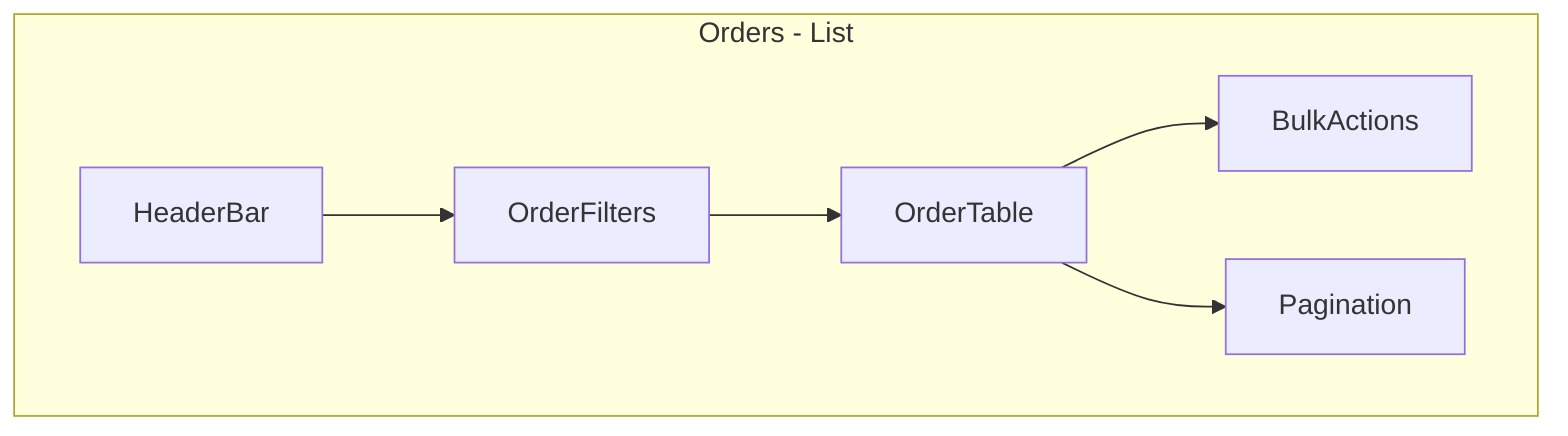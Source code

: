 flowchart TB
  subgraph Page[Orders - List]
    HB[HeaderBar]
    OF[OrderFilters]
    OT[OrderTable]
    BA[BulkActions]
    PG[Pagination]
  end
  HB --> OF
  OF --> OT
  OT --> BA
  OT --> PG